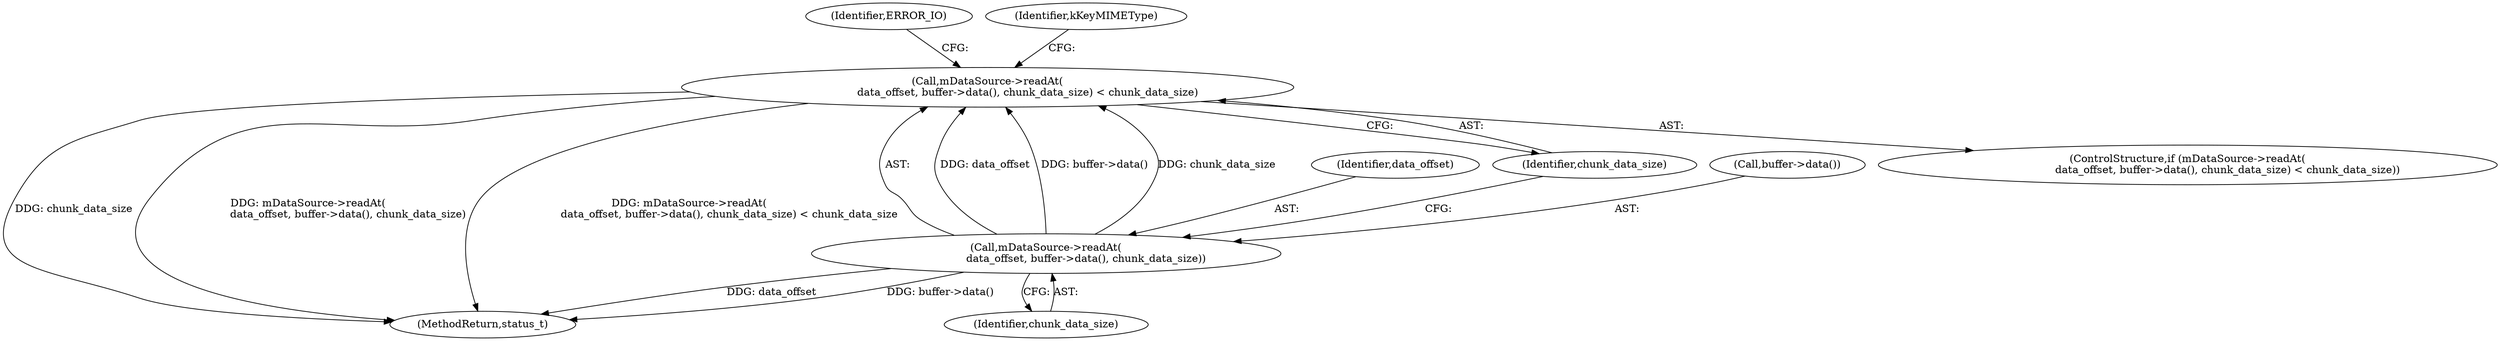 digraph "0_Android_8a3a2f6ea7defe1a81bb32b3c9f3537f84749b9d@API" {
"1001720" [label="(Call,mDataSource->readAt(\n                        data_offset, buffer->data(), chunk_data_size) < chunk_data_size)"];
"1001721" [label="(Call,mDataSource->readAt(\n                        data_offset, buffer->data(), chunk_data_size))"];
"1001724" [label="(Identifier,chunk_data_size)"];
"1003923" [label="(MethodReturn,status_t)"];
"1001720" [label="(Call,mDataSource->readAt(\n                        data_offset, buffer->data(), chunk_data_size) < chunk_data_size)"];
"1001722" [label="(Identifier,data_offset)"];
"1001725" [label="(Identifier,chunk_data_size)"];
"1001721" [label="(Call,mDataSource->readAt(\n                        data_offset, buffer->data(), chunk_data_size))"];
"1001728" [label="(Identifier,ERROR_IO)"];
"1001719" [label="(ControlStructure,if (mDataSource->readAt(\n                        data_offset, buffer->data(), chunk_data_size) < chunk_data_size))"];
"1001731" [label="(Identifier,kKeyMIMEType)"];
"1001723" [label="(Call,buffer->data())"];
"1001720" -> "1001719"  [label="AST: "];
"1001720" -> "1001725"  [label="CFG: "];
"1001721" -> "1001720"  [label="AST: "];
"1001725" -> "1001720"  [label="AST: "];
"1001728" -> "1001720"  [label="CFG: "];
"1001731" -> "1001720"  [label="CFG: "];
"1001720" -> "1003923"  [label="DDG: chunk_data_size"];
"1001720" -> "1003923"  [label="DDG: mDataSource->readAt(\n                        data_offset, buffer->data(), chunk_data_size)"];
"1001720" -> "1003923"  [label="DDG: mDataSource->readAt(\n                        data_offset, buffer->data(), chunk_data_size) < chunk_data_size"];
"1001721" -> "1001720"  [label="DDG: data_offset"];
"1001721" -> "1001720"  [label="DDG: buffer->data()"];
"1001721" -> "1001720"  [label="DDG: chunk_data_size"];
"1001721" -> "1001724"  [label="CFG: "];
"1001722" -> "1001721"  [label="AST: "];
"1001723" -> "1001721"  [label="AST: "];
"1001724" -> "1001721"  [label="AST: "];
"1001725" -> "1001721"  [label="CFG: "];
"1001721" -> "1003923"  [label="DDG: data_offset"];
"1001721" -> "1003923"  [label="DDG: buffer->data()"];
}
